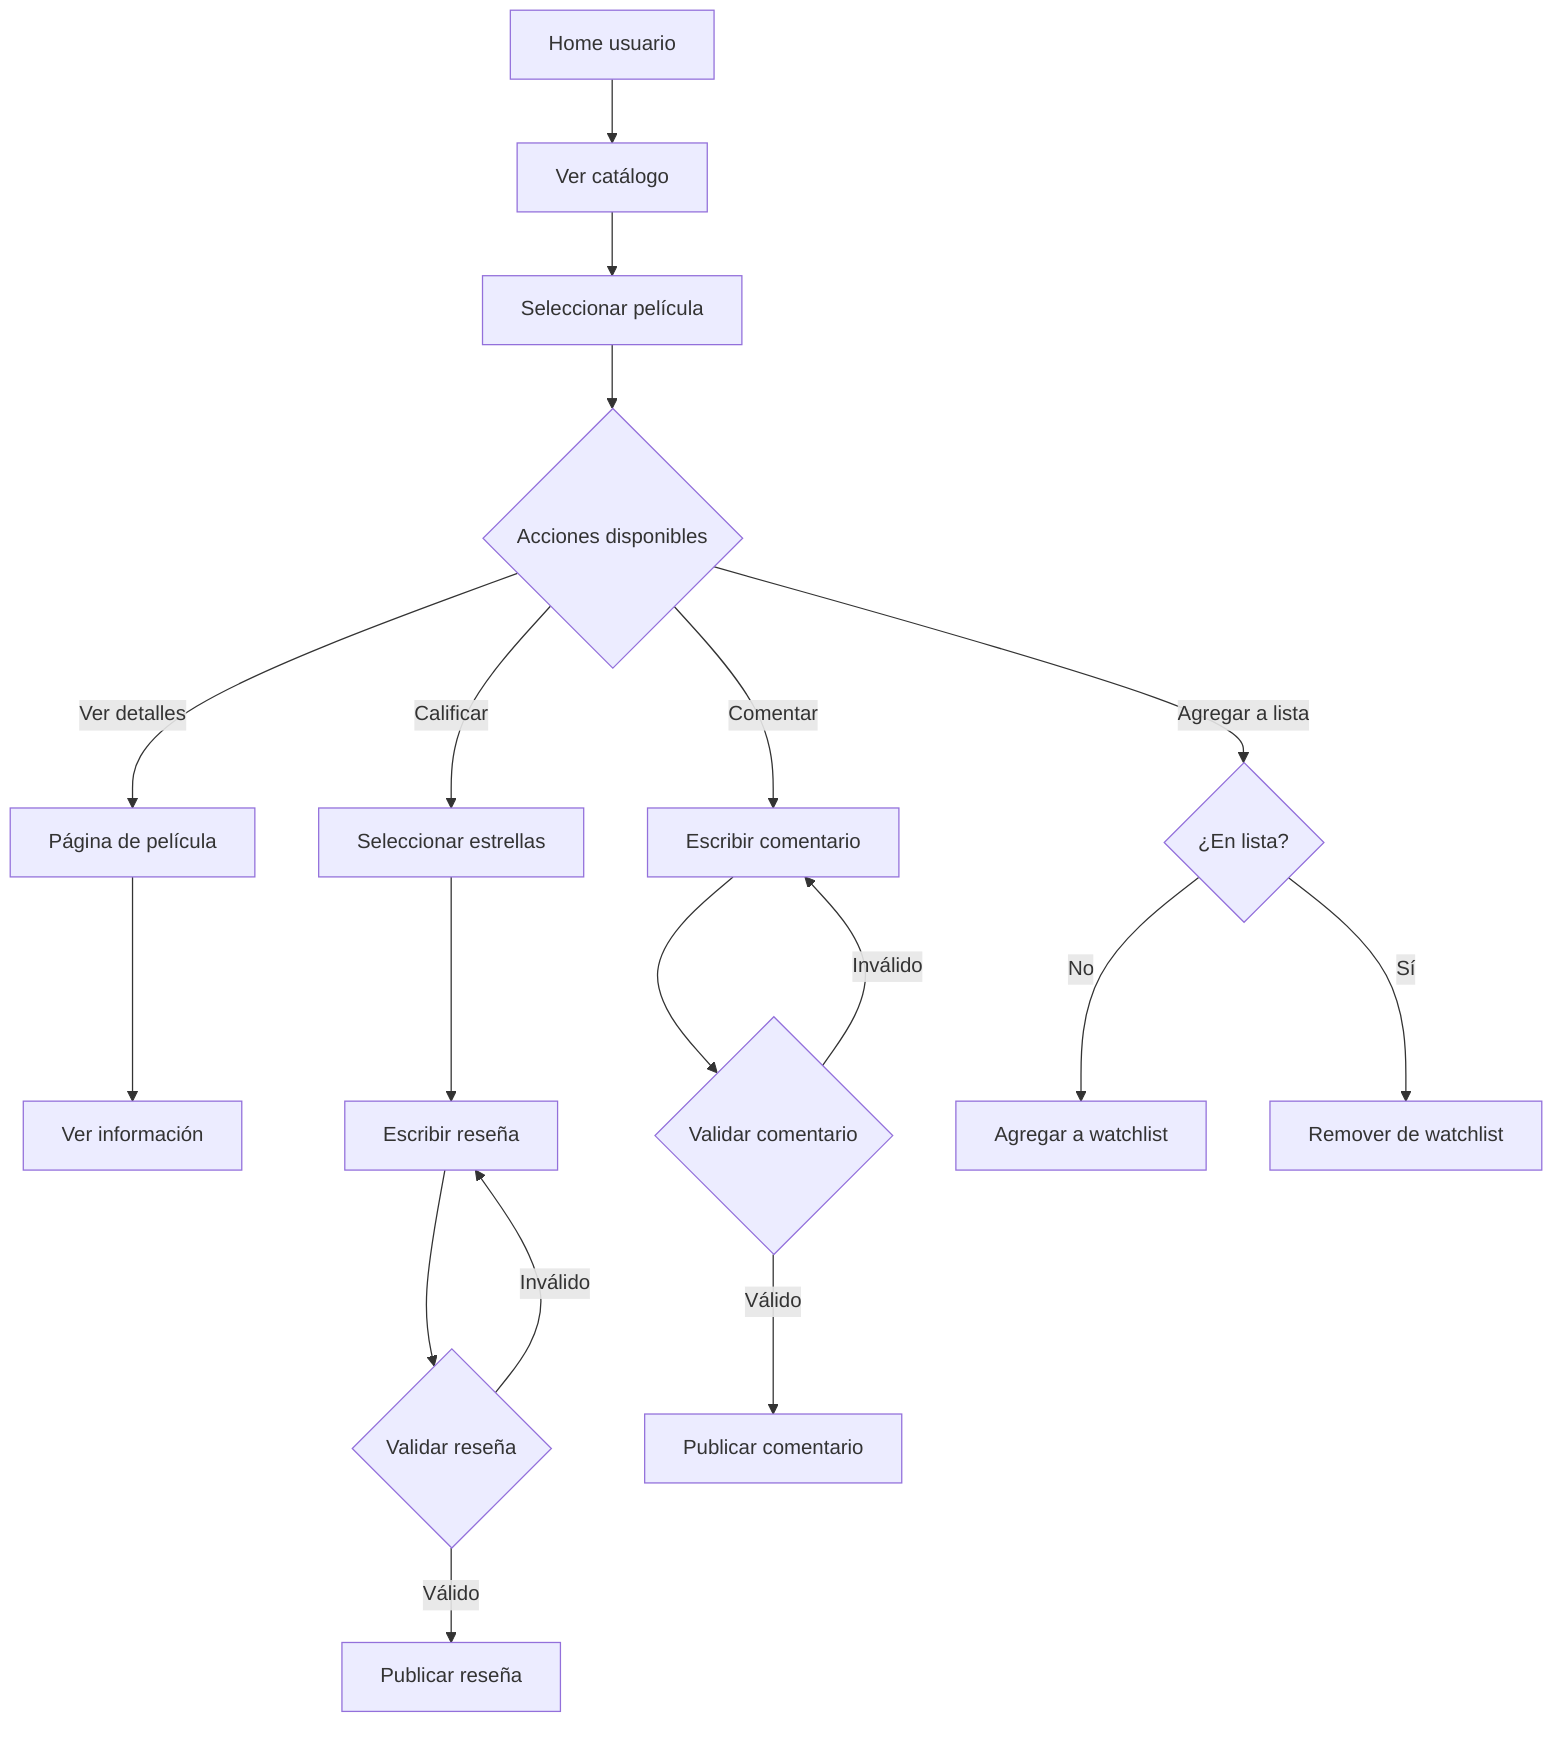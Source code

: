 flowchart TD
    A[Home usuario] --> B[Ver catálogo]
    B --> C[Seleccionar película]
    C --> D{Acciones disponibles}
    
    D -->|Ver detalles| E[Página de película]
    E --> F[Ver información]
    
    D -->|Calificar| G[Seleccionar estrellas]
    G --> H[Escribir reseña]
    H --> I{Validar reseña}
    I -->|Inválido| H
    I -->|Válido| J[Publicar reseña]
    
    D -->|Comentar| K[Escribir comentario]
    K --> L{Validar comentario}
    L -->|Inválido| K
    L -->|Válido| M[Publicar comentario]
    
    D -->|Agregar a lista| N{¿En lista?}
    N -->|No| O[Agregar a watchlist]
    N -->|Sí| P[Remover de watchlist]